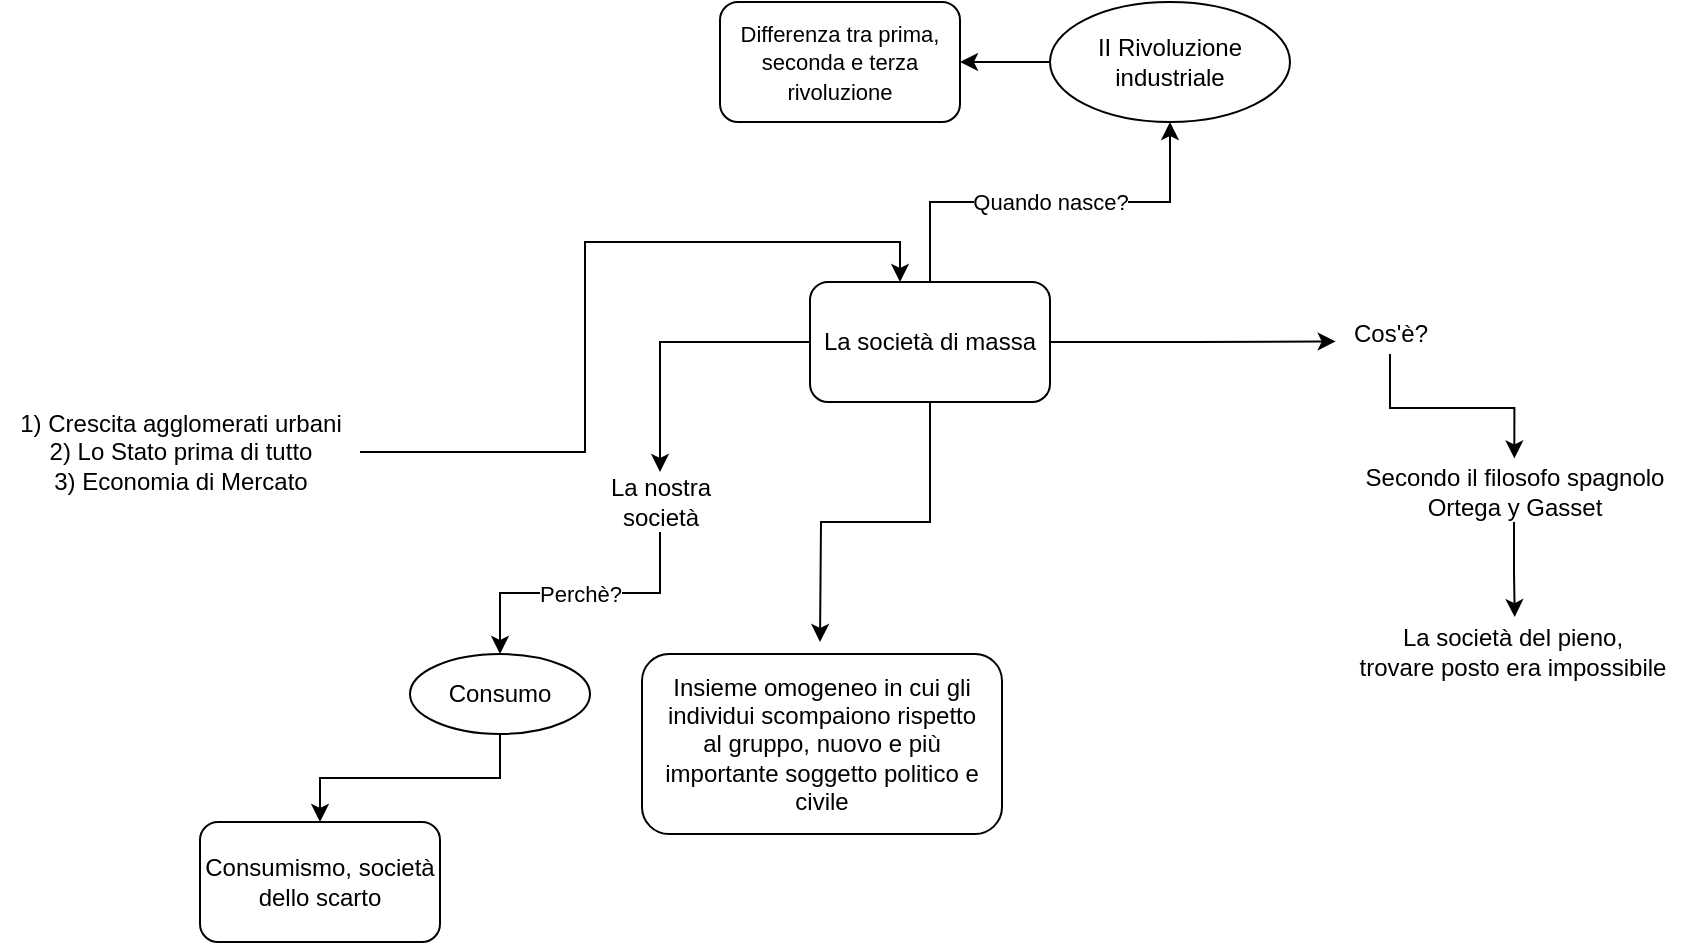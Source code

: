 <mxfile version="15.4.1" type="device"><diagram id="GzdkGUo0OFfDOU5s8j3P" name="Page-1"><mxGraphModel dx="1817" dy="1648" grid="1" gridSize="10" guides="1" tooltips="1" connect="1" arrows="1" fold="1" page="1" pageScale="1" pageWidth="850" pageHeight="1100" math="0" shadow="0"><root><mxCell id="0"/><mxCell id="1" parent="0"/><mxCell id="-qS0vnze7CNXAoUz-Sei-2" style="edgeStyle=orthogonalEdgeStyle;rounded=0;orthogonalLoop=1;jettySize=auto;html=1;entryX=-0.043;entryY=0.686;entryDx=0;entryDy=0;entryPerimeter=0;" edge="1" parent="1" source="-qS0vnze7CNXAoUz-Sei-1" target="-qS0vnze7CNXAoUz-Sei-3"><mxGeometry relative="1" as="geometry"><mxPoint x="540" y="40" as="targetPoint"/></mxGeometry></mxCell><mxCell id="-qS0vnze7CNXAoUz-Sei-17" style="edgeStyle=orthogonalEdgeStyle;rounded=0;orthogonalLoop=1;jettySize=auto;html=1;" edge="1" parent="1" source="-qS0vnze7CNXAoUz-Sei-1"><mxGeometry relative="1" as="geometry"><mxPoint x="370" y="190" as="targetPoint"/></mxGeometry></mxCell><mxCell id="-qS0vnze7CNXAoUz-Sei-23" style="edgeStyle=orthogonalEdgeStyle;rounded=0;orthogonalLoop=1;jettySize=auto;html=1;" edge="1" parent="1" source="-qS0vnze7CNXAoUz-Sei-1" target="-qS0vnze7CNXAoUz-Sei-10"><mxGeometry relative="1" as="geometry"/></mxCell><mxCell id="-qS0vnze7CNXAoUz-Sei-26" value="Quando nasce?" style="edgeStyle=orthogonalEdgeStyle;rounded=0;orthogonalLoop=1;jettySize=auto;html=1;" edge="1" parent="1" source="-qS0vnze7CNXAoUz-Sei-1" target="-qS0vnze7CNXAoUz-Sei-27"><mxGeometry relative="1" as="geometry"><mxPoint x="480" y="-90" as="targetPoint"/></mxGeometry></mxCell><mxCell id="-qS0vnze7CNXAoUz-Sei-1" value="La società di massa" style="rounded=1;whiteSpace=wrap;html=1;" vertex="1" parent="1"><mxGeometry x="365" y="10" width="120" height="60" as="geometry"/></mxCell><mxCell id="-qS0vnze7CNXAoUz-Sei-4" style="edgeStyle=orthogonalEdgeStyle;rounded=0;orthogonalLoop=1;jettySize=auto;html=1;entryX=0.501;entryY=-0.06;entryDx=0;entryDy=0;entryPerimeter=0;" edge="1" parent="1" source="-qS0vnze7CNXAoUz-Sei-3" target="-qS0vnze7CNXAoUz-Sei-5"><mxGeometry relative="1" as="geometry"><mxPoint x="560" y="100" as="targetPoint"/></mxGeometry></mxCell><mxCell id="-qS0vnze7CNXAoUz-Sei-3" value="Cos'è?" style="text;html=1;align=center;verticalAlign=middle;resizable=0;points=[];autosize=1;strokeColor=none;fillColor=none;" vertex="1" parent="1"><mxGeometry x="630" y="26" width="50" height="20" as="geometry"/></mxCell><mxCell id="-qS0vnze7CNXAoUz-Sei-7" style="edgeStyle=orthogonalEdgeStyle;rounded=0;orthogonalLoop=1;jettySize=auto;html=1;entryX=0.508;entryY=-0.083;entryDx=0;entryDy=0;entryPerimeter=0;" edge="1" parent="1" source="-qS0vnze7CNXAoUz-Sei-5" target="-qS0vnze7CNXAoUz-Sei-8"><mxGeometry relative="1" as="geometry"><mxPoint x="560" y="180" as="targetPoint"/></mxGeometry></mxCell><mxCell id="-qS0vnze7CNXAoUz-Sei-5" value="Secondo il filosofo spagnolo&lt;br&gt;Ortega y Gasset" style="text;html=1;align=center;verticalAlign=middle;resizable=0;points=[];autosize=1;strokeColor=none;fillColor=none;" vertex="1" parent="1"><mxGeometry x="637" y="100" width="160" height="30" as="geometry"/></mxCell><mxCell id="-qS0vnze7CNXAoUz-Sei-8" value="La società del pieno,&lt;br&gt;trovare posto era impossibile" style="text;html=1;align=center;verticalAlign=middle;resizable=0;points=[];autosize=1;strokeColor=none;fillColor=none;" vertex="1" parent="1"><mxGeometry x="631" y="180" width="170" height="30" as="geometry"/></mxCell><mxCell id="-qS0vnze7CNXAoUz-Sei-11" value="Perchè?" style="edgeStyle=orthogonalEdgeStyle;rounded=0;orthogonalLoop=1;jettySize=auto;html=1;entryX=0.5;entryY=0;entryDx=0;entryDy=0;" edge="1" parent="1" source="-qS0vnze7CNXAoUz-Sei-10" target="-qS0vnze7CNXAoUz-Sei-14"><mxGeometry relative="1" as="geometry"><mxPoint x="300" y="100" as="targetPoint"/></mxGeometry></mxCell><mxCell id="-qS0vnze7CNXAoUz-Sei-10" value="La nostra&lt;br&gt;società" style="text;html=1;align=center;verticalAlign=middle;resizable=0;points=[];autosize=1;strokeColor=none;fillColor=none;" vertex="1" parent="1"><mxGeometry x="255" y="105" width="70" height="30" as="geometry"/></mxCell><mxCell id="-qS0vnze7CNXAoUz-Sei-16" value="" style="edgeStyle=orthogonalEdgeStyle;rounded=0;orthogonalLoop=1;jettySize=auto;html=1;" edge="1" parent="1" source="-qS0vnze7CNXAoUz-Sei-14" target="-qS0vnze7CNXAoUz-Sei-30"><mxGeometry relative="1" as="geometry"><mxPoint x="107.5" y="286.0" as="targetPoint"/></mxGeometry></mxCell><mxCell id="-qS0vnze7CNXAoUz-Sei-14" value="Consumo" style="ellipse;whiteSpace=wrap;html=1;" vertex="1" parent="1"><mxGeometry x="165" y="196" width="90" height="40" as="geometry"/></mxCell><mxCell id="-qS0vnze7CNXAoUz-Sei-21" value="&lt;span&gt;Insieme omogeneo in cui gli individui scompaiono rispetto&lt;/span&gt;&lt;br&gt;&lt;span&gt;al gruppo, nuovo e più importante soggetto politico e civile&lt;/span&gt;" style="rounded=1;whiteSpace=wrap;html=1;" vertex="1" parent="1"><mxGeometry x="281" y="196" width="180" height="90" as="geometry"/></mxCell><mxCell id="-qS0vnze7CNXAoUz-Sei-25" style="edgeStyle=orthogonalEdgeStyle;rounded=0;orthogonalLoop=1;jettySize=auto;html=1;entryX=0.375;entryY=0;entryDx=0;entryDy=0;entryPerimeter=0;" edge="1" parent="1" source="-qS0vnze7CNXAoUz-Sei-24" target="-qS0vnze7CNXAoUz-Sei-1"><mxGeometry relative="1" as="geometry"/></mxCell><mxCell id="-qS0vnze7CNXAoUz-Sei-24" value="1) Crescita agglomerati urbani&lt;br&gt;2) Lo Stato prima di tutto&lt;br&gt;3) Economia di Mercato" style="text;html=1;align=center;verticalAlign=middle;resizable=0;points=[];autosize=1;strokeColor=none;fillColor=none;" vertex="1" parent="1"><mxGeometry x="-40" y="70" width="180" height="50" as="geometry"/></mxCell><mxCell id="-qS0vnze7CNXAoUz-Sei-31" value="" style="edgeStyle=orthogonalEdgeStyle;rounded=0;orthogonalLoop=1;jettySize=auto;html=1;entryX=1;entryY=0.5;entryDx=0;entryDy=0;" edge="1" parent="1" source="-qS0vnze7CNXAoUz-Sei-27" target="-qS0vnze7CNXAoUz-Sei-32"><mxGeometry relative="1" as="geometry"><mxPoint x="300" y="-100" as="targetPoint"/></mxGeometry></mxCell><mxCell id="-qS0vnze7CNXAoUz-Sei-27" value="II Rivoluzione industriale" style="ellipse;whiteSpace=wrap;html=1;" vertex="1" parent="1"><mxGeometry x="485" y="-130" width="120" height="60" as="geometry"/></mxCell><mxCell id="-qS0vnze7CNXAoUz-Sei-30" value="&lt;span&gt;Consumismo, società dello scarto&lt;/span&gt;" style="rounded=1;whiteSpace=wrap;html=1;" vertex="1" parent="1"><mxGeometry x="60" y="280" width="120" height="60" as="geometry"/></mxCell><mxCell id="-qS0vnze7CNXAoUz-Sei-32" value="&lt;span style=&quot;font-size: 11px ; background-color: rgb(255 , 255 , 255)&quot;&gt;Differenza tra prima,&lt;/span&gt;&lt;br style=&quot;font-size: 11px&quot;&gt;&lt;span style=&quot;font-size: 11px ; background-color: rgb(255 , 255 , 255)&quot;&gt;seconda e terza rivoluzione&lt;/span&gt;" style="rounded=1;whiteSpace=wrap;html=1;" vertex="1" parent="1"><mxGeometry x="320" y="-130" width="120" height="60" as="geometry"/></mxCell></root></mxGraphModel></diagram></mxfile>